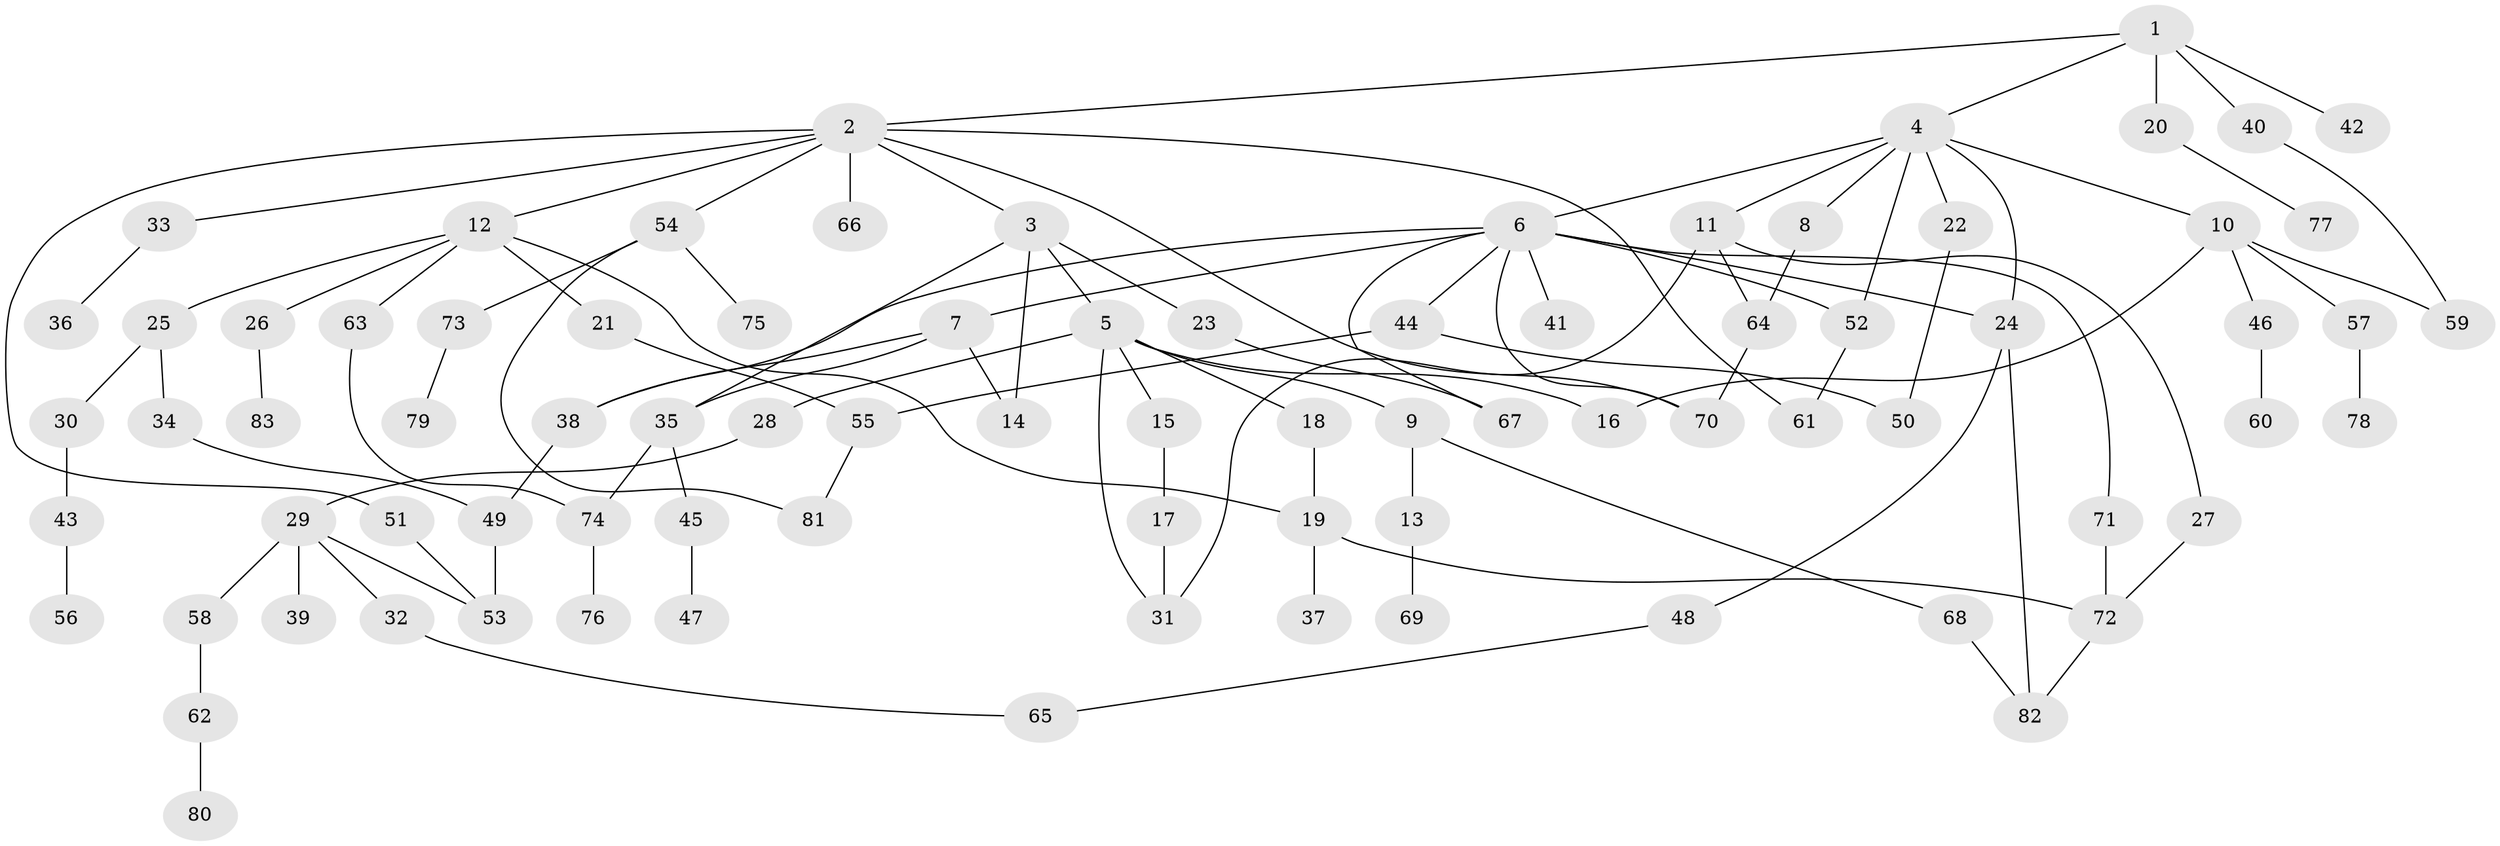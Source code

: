 // Generated by graph-tools (version 1.1) at 2025/42/03/09/25 04:42:00]
// undirected, 83 vertices, 109 edges
graph export_dot {
graph [start="1"]
  node [color=gray90,style=filled];
  1;
  2;
  3;
  4;
  5;
  6;
  7;
  8;
  9;
  10;
  11;
  12;
  13;
  14;
  15;
  16;
  17;
  18;
  19;
  20;
  21;
  22;
  23;
  24;
  25;
  26;
  27;
  28;
  29;
  30;
  31;
  32;
  33;
  34;
  35;
  36;
  37;
  38;
  39;
  40;
  41;
  42;
  43;
  44;
  45;
  46;
  47;
  48;
  49;
  50;
  51;
  52;
  53;
  54;
  55;
  56;
  57;
  58;
  59;
  60;
  61;
  62;
  63;
  64;
  65;
  66;
  67;
  68;
  69;
  70;
  71;
  72;
  73;
  74;
  75;
  76;
  77;
  78;
  79;
  80;
  81;
  82;
  83;
  1 -- 2;
  1 -- 4;
  1 -- 20;
  1 -- 40;
  1 -- 42;
  2 -- 3;
  2 -- 12;
  2 -- 33;
  2 -- 51;
  2 -- 54;
  2 -- 66;
  2 -- 70;
  2 -- 61;
  3 -- 5;
  3 -- 14;
  3 -- 23;
  3 -- 35;
  4 -- 6;
  4 -- 8;
  4 -- 10;
  4 -- 11;
  4 -- 22;
  4 -- 24;
  4 -- 52;
  5 -- 9;
  5 -- 15;
  5 -- 18;
  5 -- 28;
  5 -- 16;
  5 -- 31;
  6 -- 7;
  6 -- 41;
  6 -- 44;
  6 -- 52;
  6 -- 67;
  6 -- 71;
  6 -- 24;
  6 -- 70;
  6 -- 38;
  7 -- 38;
  7 -- 14;
  7 -- 35;
  8 -- 64;
  9 -- 13;
  9 -- 68;
  10 -- 16;
  10 -- 46;
  10 -- 57;
  10 -- 59;
  11 -- 27;
  11 -- 64;
  11 -- 31;
  12 -- 21;
  12 -- 25;
  12 -- 26;
  12 -- 63;
  12 -- 19;
  13 -- 69;
  15 -- 17;
  17 -- 31;
  18 -- 19;
  19 -- 37;
  19 -- 72;
  20 -- 77;
  21 -- 55;
  22 -- 50;
  23 -- 67;
  24 -- 48;
  24 -- 82;
  25 -- 30;
  25 -- 34;
  26 -- 83;
  27 -- 72;
  28 -- 29;
  29 -- 32;
  29 -- 39;
  29 -- 58;
  29 -- 53;
  30 -- 43;
  32 -- 65;
  33 -- 36;
  34 -- 49;
  35 -- 45;
  35 -- 74;
  38 -- 49;
  40 -- 59;
  43 -- 56;
  44 -- 55;
  44 -- 50;
  45 -- 47;
  46 -- 60;
  48 -- 65;
  49 -- 53;
  51 -- 53;
  52 -- 61;
  54 -- 73;
  54 -- 75;
  54 -- 81;
  55 -- 81;
  57 -- 78;
  58 -- 62;
  62 -- 80;
  63 -- 74;
  64 -- 70;
  68 -- 82;
  71 -- 72;
  72 -- 82;
  73 -- 79;
  74 -- 76;
}
